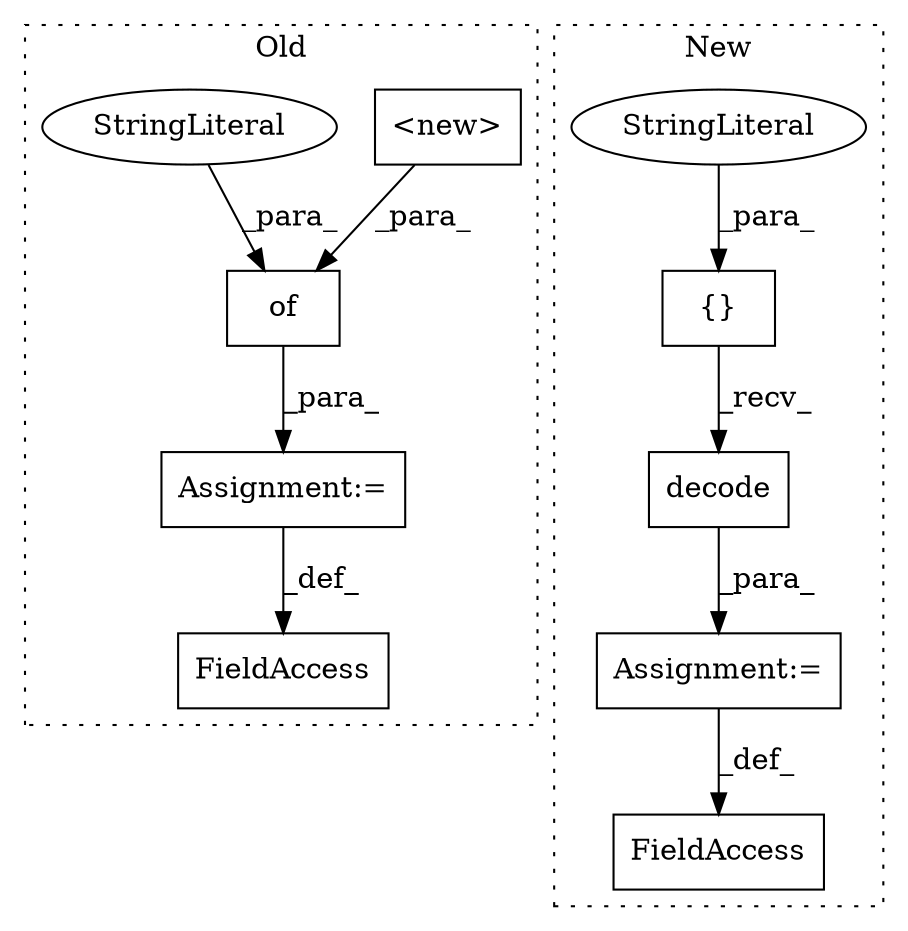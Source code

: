 digraph G {
subgraph cluster0 {
1 [label="<new>" a="14" s="49725" l="23" shape="box"];
6 [label="FieldAccess" a="22" s="49451" l="22" shape="box"];
8 [label="of" a="32" s="49478,49827" l="3,1" shape="box"];
9 [label="StringLiteral" a="45" s="49481" l="10" shape="ellipse"];
10 [label="Assignment:=" a="7" s="49473" l="1" shape="box"];
label = "Old";
style="dotted";
}
subgraph cluster1 {
2 [label="decode" a="32" s="49399" l="8" shape="box"];
3 [label="Assignment:=" a="7" s="49381" l="1" shape="box"];
4 [label="{}" a="4" s="49330,49356" l="1,1" shape="box"];
5 [label="FieldAccess" a="22" s="49366" l="15" shape="box"];
7 [label="StringLiteral" a="45" s="49342" l="14" shape="ellipse"];
label = "New";
style="dotted";
}
1 -> 8 [label="_para_"];
2 -> 3 [label="_para_"];
3 -> 5 [label="_def_"];
4 -> 2 [label="_recv_"];
7 -> 4 [label="_para_"];
8 -> 10 [label="_para_"];
9 -> 8 [label="_para_"];
10 -> 6 [label="_def_"];
}